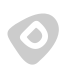 <?xml version="1.0" encoding="UTF-8"?>
<dia:diagram xmlns:dia="http://www.lysator.liu.se/~alla/dia/">
  <dia:layer name="Segundo Plano" visible="true" connectable="true" active="true">
    <dia:group>
      <dia:attribute name="meta">
        <dia:composite type="dict"/>
      </dia:attribute>
      <dia:attribute name="matrix">
        <dia:matrix xx="0.707" xy="-0.707" yx="0.707" yy="0.707" x0="5.125" y0="-15.298"/>
      </dia:attribute>
      <dia:object type="Standard - Beziergon" version="0" id="O0">
        <dia:attribute name="obj_pos">
          <dia:point val="17.8,4.4"/>
        </dia:attribute>
        <dia:attribute name="obj_bb">
          <dia:rectangle val="16.459,4.28;18.659,6.855"/>
        </dia:attribute>
        <dia:attribute name="bez_points">
          <dia:point val="17.8,4.4"/>
          <dia:point val="16.9,4.183"/>
          <dia:point val="16.65,5.8"/>
          <dia:point val="16.6,5.9"/>
          <dia:point val="16.5,6.5"/>
          <dia:point val="16.5,6.483"/>
          <dia:point val="17.6,6.7"/>
          <dia:point val="18.6,6.9"/>
          <dia:point val="18.55,6.5"/>
          <dia:point val="18.55,6.3"/>
          <dia:point val="18.55,6.25"/>
          <dia:point val="18.7,4.617"/>
        </dia:attribute>
        <dia:attribute name="corner_types">
          <dia:enum val="2"/>
          <dia:enum val="2"/>
          <dia:enum val="2"/>
          <dia:enum val="2"/>
          <dia:enum val="2"/>
        </dia:attribute>
        <dia:attribute name="line_color">
          <dia:color val="#ccccccff"/>
        </dia:attribute>
        <dia:attribute name="line_width">
          <dia:real val="0.2"/>
        </dia:attribute>
        <dia:attribute name="inner_color">
          <dia:color val="#ccccccff"/>
        </dia:attribute>
        <dia:attribute name="show_background">
          <dia:boolean val="true"/>
        </dia:attribute>
      </dia:object>
      <dia:object type="Standard - Path" version="0" id="O1">
        <dia:attribute name="obj_pos">
          <dia:point val="17.1,5.3"/>
        </dia:attribute>
        <dia:attribute name="obj_bb">
          <dia:rectangle val="17.05,4.95;18.25,6.25"/>
        </dia:attribute>
        <dia:attribute name="meta">
          <dia:composite type="dict"/>
        </dia:attribute>
        <dia:attribute name="bez_points">
          <dia:bezpoint type="moveto" p1="17.1,5.3"/>
          <dia:bezpoint type="curveto" p1="17.1,5" p2="17.2,5" p3="17.4,5"/>
          <dia:bezpoint type="curveto" p1="17.6,5" p2="18.2,5" p3="18.2,5.6"/>
          <dia:bezpoint type="curveto" p1="18.2,6.2" p2="17.6,6.2" p3="17.4,6.2"/>
          <dia:bezpoint type="curveto" p1="17.2,6.2" p2="17.1,6.2" p3="17.1,5.9"/>
          <dia:bezpoint type="curveto" p1="17.1,5.6" p2="17.1,5.6" p3="17.1,5.3"/>
          <dia:bezpoint type="moveto" p1="17.3,5.3"/>
          <dia:bezpoint type="curveto" p1="17.3,5.2" p2="17.4,5.2" p3="17.6,5.2"/>
          <dia:bezpoint type="curveto" p1="17.8,5.2" p2="18,5.3" p3="18,5.6"/>
          <dia:bezpoint type="curveto" p1="18,5.9" p2="17.8,6" p3="17.6,6"/>
          <dia:bezpoint type="curveto" p1="17.4,6" p2="17.3,6" p3="17.3,5.9"/>
          <dia:bezpoint type="curveto" p1="17.3,5.8" p2="17.3,5.4" p3="17.3,5.3"/>
        </dia:attribute>
        <dia:attribute name="stroke_or_fill">
          <dia:enum val="3"/>
        </dia:attribute>
        <dia:attribute name="line_width">
          <dia:real val="0.1"/>
        </dia:attribute>
        <dia:attribute name="line_colour">
          <dia:color val="#ffffffff"/>
        </dia:attribute>
        <dia:attribute name="line_style">
          <dia:enum val="0"/>
          <dia:real val="1"/>
        </dia:attribute>
        <dia:attribute name="line_join">
          <dia:enum val="0"/>
        </dia:attribute>
        <dia:attribute name="line_caps">
          <dia:enum val="0"/>
        </dia:attribute>
        <dia:attribute name="fill_colour">
          <dia:color val="#ffffffff"/>
        </dia:attribute>
        <dia:attribute name="show_control_lines">
          <dia:boolean val="false"/>
        </dia:attribute>
        <dia:attribute name="pattern"/>
      </dia:object>
    </dia:group>
  </dia:layer>
</dia:diagram>
